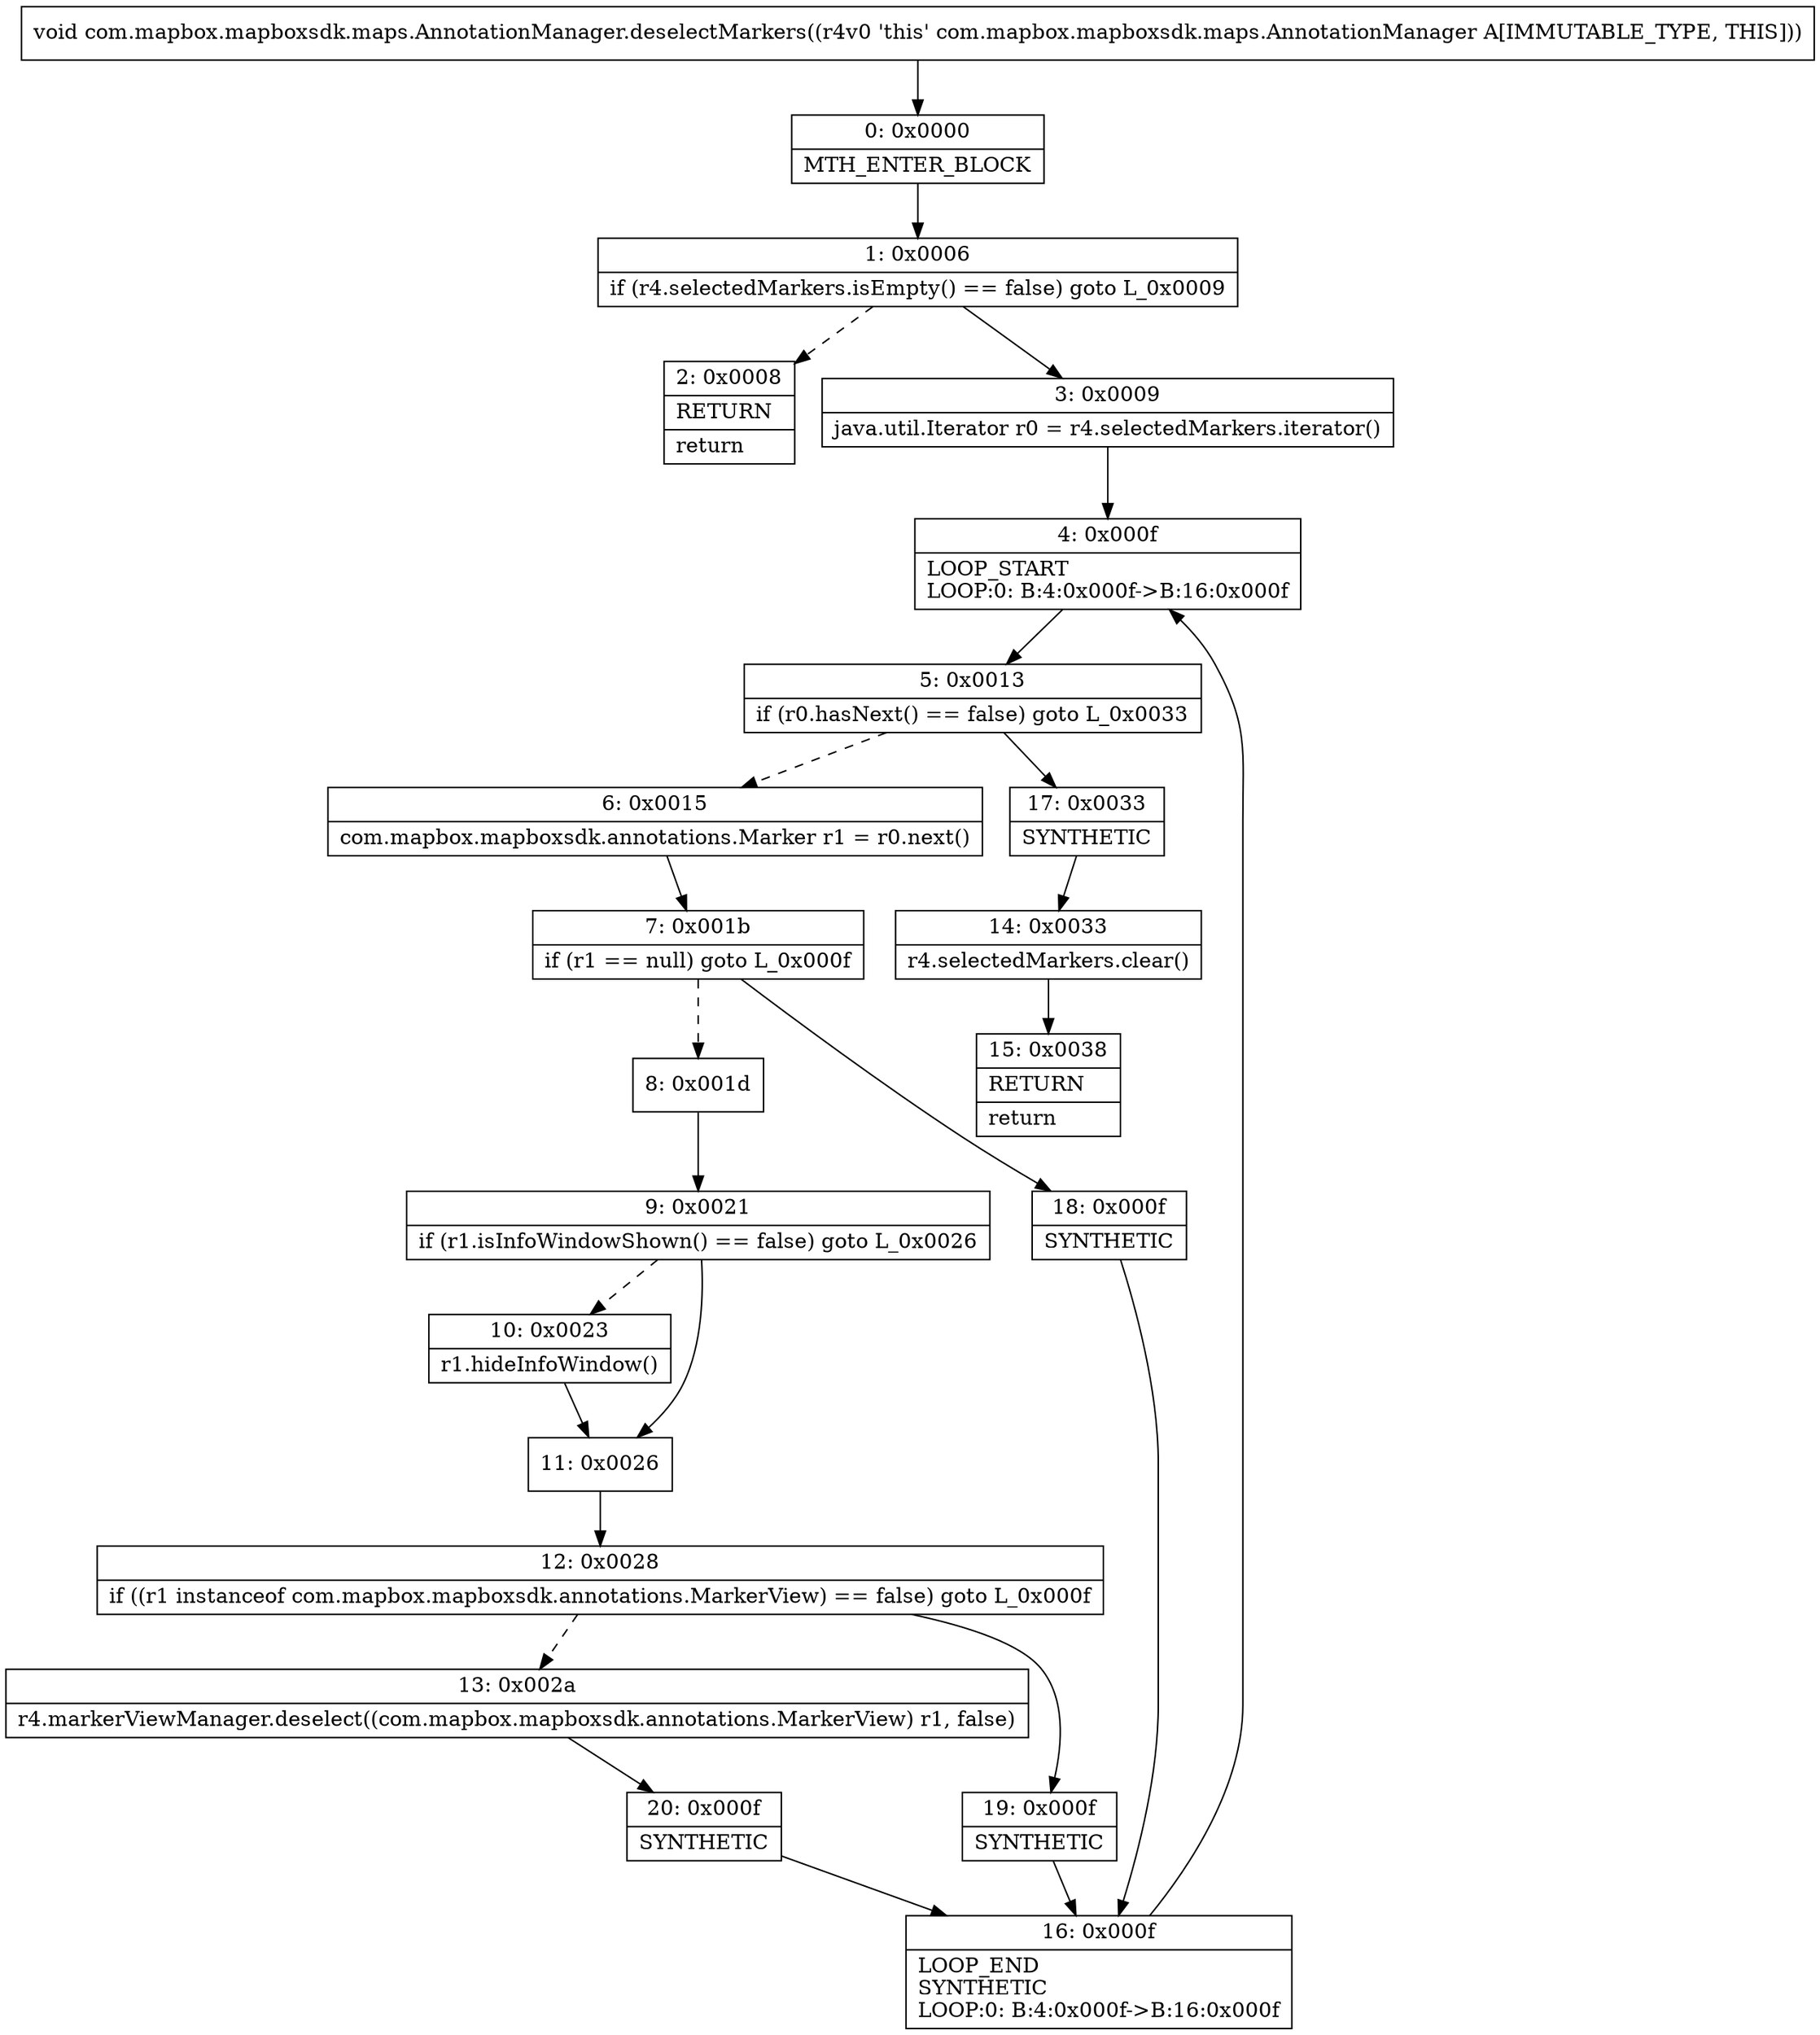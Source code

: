 digraph "CFG forcom.mapbox.mapboxsdk.maps.AnnotationManager.deselectMarkers()V" {
Node_0 [shape=record,label="{0\:\ 0x0000|MTH_ENTER_BLOCK\l}"];
Node_1 [shape=record,label="{1\:\ 0x0006|if (r4.selectedMarkers.isEmpty() == false) goto L_0x0009\l}"];
Node_2 [shape=record,label="{2\:\ 0x0008|RETURN\l|return\l}"];
Node_3 [shape=record,label="{3\:\ 0x0009|java.util.Iterator r0 = r4.selectedMarkers.iterator()\l}"];
Node_4 [shape=record,label="{4\:\ 0x000f|LOOP_START\lLOOP:0: B:4:0x000f\-\>B:16:0x000f\l}"];
Node_5 [shape=record,label="{5\:\ 0x0013|if (r0.hasNext() == false) goto L_0x0033\l}"];
Node_6 [shape=record,label="{6\:\ 0x0015|com.mapbox.mapboxsdk.annotations.Marker r1 = r0.next()\l}"];
Node_7 [shape=record,label="{7\:\ 0x001b|if (r1 == null) goto L_0x000f\l}"];
Node_8 [shape=record,label="{8\:\ 0x001d}"];
Node_9 [shape=record,label="{9\:\ 0x0021|if (r1.isInfoWindowShown() == false) goto L_0x0026\l}"];
Node_10 [shape=record,label="{10\:\ 0x0023|r1.hideInfoWindow()\l}"];
Node_11 [shape=record,label="{11\:\ 0x0026}"];
Node_12 [shape=record,label="{12\:\ 0x0028|if ((r1 instanceof com.mapbox.mapboxsdk.annotations.MarkerView) == false) goto L_0x000f\l}"];
Node_13 [shape=record,label="{13\:\ 0x002a|r4.markerViewManager.deselect((com.mapbox.mapboxsdk.annotations.MarkerView) r1, false)\l}"];
Node_14 [shape=record,label="{14\:\ 0x0033|r4.selectedMarkers.clear()\l}"];
Node_15 [shape=record,label="{15\:\ 0x0038|RETURN\l|return\l}"];
Node_16 [shape=record,label="{16\:\ 0x000f|LOOP_END\lSYNTHETIC\lLOOP:0: B:4:0x000f\-\>B:16:0x000f\l}"];
Node_17 [shape=record,label="{17\:\ 0x0033|SYNTHETIC\l}"];
Node_18 [shape=record,label="{18\:\ 0x000f|SYNTHETIC\l}"];
Node_19 [shape=record,label="{19\:\ 0x000f|SYNTHETIC\l}"];
Node_20 [shape=record,label="{20\:\ 0x000f|SYNTHETIC\l}"];
MethodNode[shape=record,label="{void com.mapbox.mapboxsdk.maps.AnnotationManager.deselectMarkers((r4v0 'this' com.mapbox.mapboxsdk.maps.AnnotationManager A[IMMUTABLE_TYPE, THIS])) }"];
MethodNode -> Node_0;
Node_0 -> Node_1;
Node_1 -> Node_2[style=dashed];
Node_1 -> Node_3;
Node_3 -> Node_4;
Node_4 -> Node_5;
Node_5 -> Node_6[style=dashed];
Node_5 -> Node_17;
Node_6 -> Node_7;
Node_7 -> Node_8[style=dashed];
Node_7 -> Node_18;
Node_8 -> Node_9;
Node_9 -> Node_10[style=dashed];
Node_9 -> Node_11;
Node_10 -> Node_11;
Node_11 -> Node_12;
Node_12 -> Node_13[style=dashed];
Node_12 -> Node_19;
Node_13 -> Node_20;
Node_14 -> Node_15;
Node_16 -> Node_4;
Node_17 -> Node_14;
Node_18 -> Node_16;
Node_19 -> Node_16;
Node_20 -> Node_16;
}

